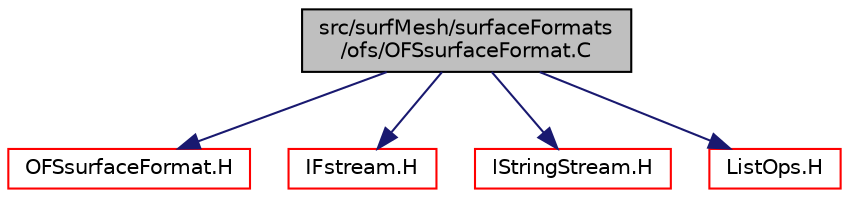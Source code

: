digraph "src/surfMesh/surfaceFormats/ofs/OFSsurfaceFormat.C"
{
  bgcolor="transparent";
  edge [fontname="Helvetica",fontsize="10",labelfontname="Helvetica",labelfontsize="10"];
  node [fontname="Helvetica",fontsize="10",shape=record];
  Node0 [label="src/surfMesh/surfaceFormats\l/ofs/OFSsurfaceFormat.C",height=0.2,width=0.4,color="black", fillcolor="grey75", style="filled", fontcolor="black"];
  Node0 -> Node1 [color="midnightblue",fontsize="10",style="solid",fontname="Helvetica"];
  Node1 [label="OFSsurfaceFormat.H",height=0.2,width=0.4,color="red",URL="$a15464.html"];
  Node0 -> Node200 [color="midnightblue",fontsize="10",style="solid",fontname="Helvetica"];
  Node200 [label="IFstream.H",height=0.2,width=0.4,color="red",URL="$a09785.html"];
  Node0 -> Node201 [color="midnightblue",fontsize="10",style="solid",fontname="Helvetica"];
  Node201 [label="IStringStream.H",height=0.2,width=0.4,color="red",URL="$a09935.html"];
  Node0 -> Node113 [color="midnightblue",fontsize="10",style="solid",fontname="Helvetica"];
  Node113 [label="ListOps.H",height=0.2,width=0.4,color="red",URL="$a09389.html",tooltip="Various functions to operate on Lists. "];
}
